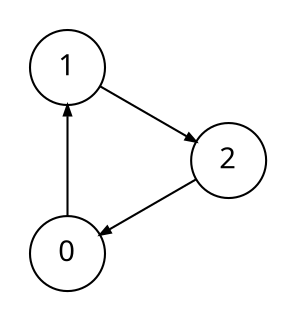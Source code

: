 digraph {
    node [shape=circle, fontname="Operator Mono"];
    edge [arrowsize=0.5];
    layout=circo;
    pad=0.2;

    0 [label="0"];
    1 [label="1"];
    2 [label="2"];

    0 -> 1 -> 2 -> 0;
}